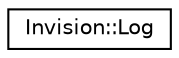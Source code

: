 digraph "Graphical Class Hierarchy"
{
 // LATEX_PDF_SIZE
  edge [fontname="Helvetica",fontsize="10",labelfontname="Helvetica",labelfontsize="10"];
  node [fontname="Helvetica",fontsize="10",shape=record];
  rankdir="LR";
  Node0 [label="Invision::Log",height=0.2,width=0.4,color="black", fillcolor="white", style="filled",URL="$class_invision_1_1_log.html",tooltip=" "];
}
